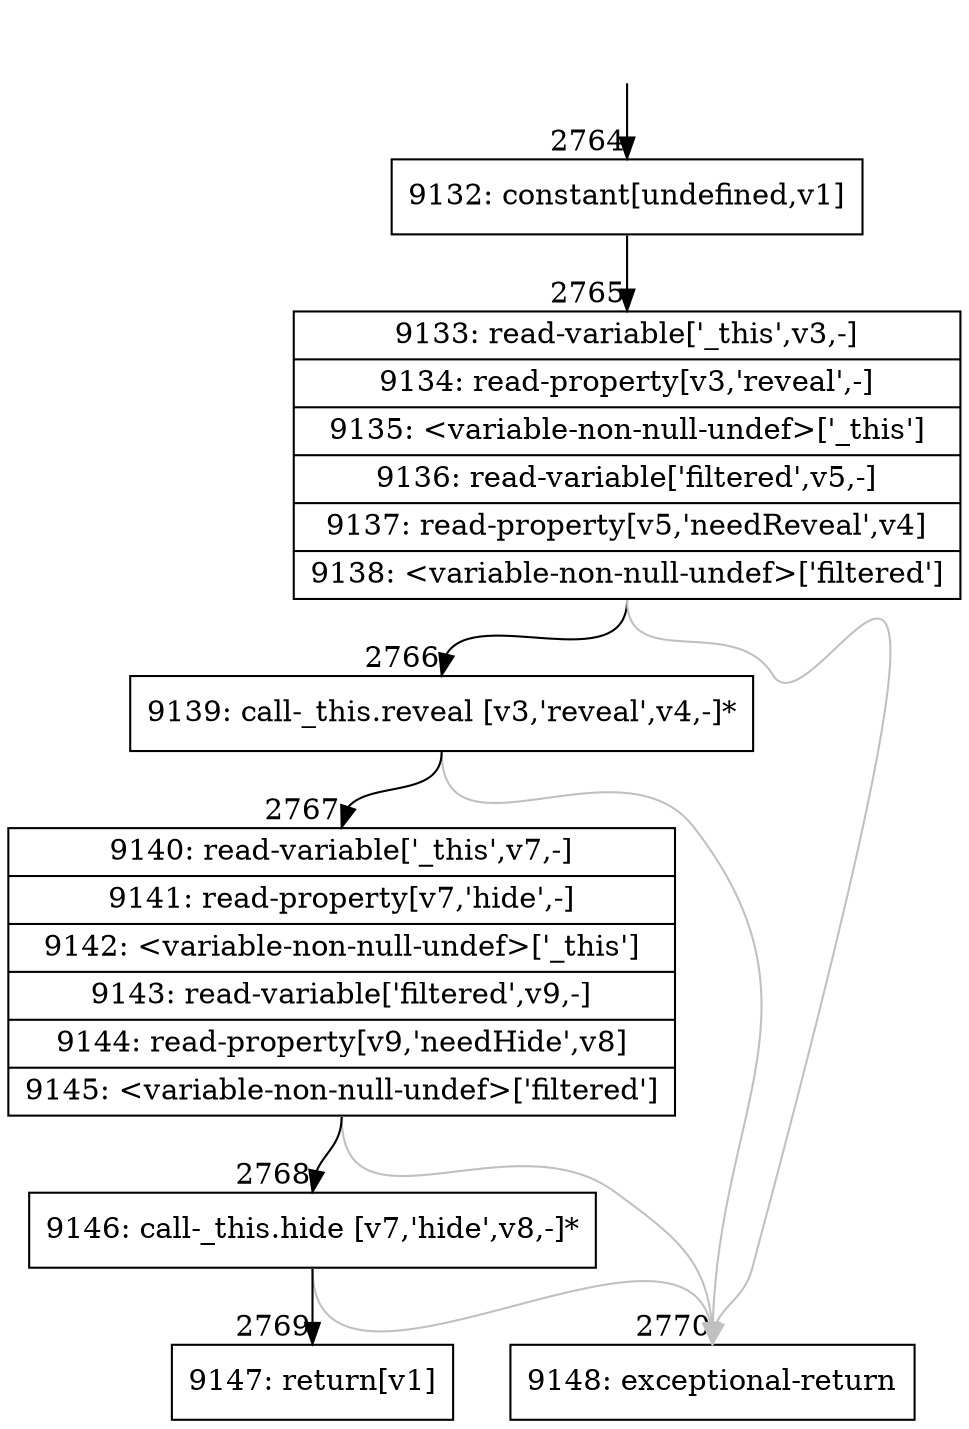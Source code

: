 digraph {
rankdir="TD"
BB_entry258[shape=none,label=""];
BB_entry258 -> BB2764 [tailport=s, headport=n, headlabel="    2764"]
BB2764 [shape=record label="{9132: constant[undefined,v1]}" ] 
BB2764 -> BB2765 [tailport=s, headport=n, headlabel="      2765"]
BB2765 [shape=record label="{9133: read-variable['_this',v3,-]|9134: read-property[v3,'reveal',-]|9135: \<variable-non-null-undef\>['_this']|9136: read-variable['filtered',v5,-]|9137: read-property[v5,'needReveal',v4]|9138: \<variable-non-null-undef\>['filtered']}" ] 
BB2765 -> BB2766 [tailport=s, headport=n, headlabel="      2766"]
BB2765 -> BB2770 [tailport=s, headport=n, color=gray, headlabel="      2770"]
BB2766 [shape=record label="{9139: call-_this.reveal [v3,'reveal',v4,-]*}" ] 
BB2766 -> BB2767 [tailport=s, headport=n, headlabel="      2767"]
BB2766 -> BB2770 [tailport=s, headport=n, color=gray]
BB2767 [shape=record label="{9140: read-variable['_this',v7,-]|9141: read-property[v7,'hide',-]|9142: \<variable-non-null-undef\>['_this']|9143: read-variable['filtered',v9,-]|9144: read-property[v9,'needHide',v8]|9145: \<variable-non-null-undef\>['filtered']}" ] 
BB2767 -> BB2768 [tailport=s, headport=n, headlabel="      2768"]
BB2767 -> BB2770 [tailport=s, headport=n, color=gray]
BB2768 [shape=record label="{9146: call-_this.hide [v7,'hide',v8,-]*}" ] 
BB2768 -> BB2769 [tailport=s, headport=n, headlabel="      2769"]
BB2768 -> BB2770 [tailport=s, headport=n, color=gray]
BB2769 [shape=record label="{9147: return[v1]}" ] 
BB2770 [shape=record label="{9148: exceptional-return}" ] 
//#$~ 3820
}

